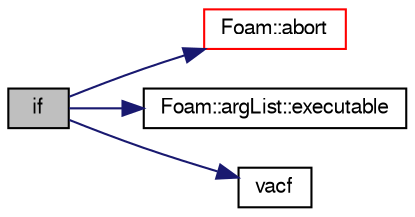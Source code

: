 digraph "if"
{
  bgcolor="transparent";
  edge [fontname="FreeSans",fontsize="10",labelfontname="FreeSans",labelfontsize="10"];
  node [fontname="FreeSans",fontsize="10",shape=record];
  rankdir="LR";
  Node1 [label="if",height=0.2,width=0.4,color="black", fillcolor="grey75", style="filled" fontcolor="black"];
  Node1 -> Node2 [color="midnightblue",fontsize="10",style="solid",fontname="FreeSans"];
  Node2 [label="Foam::abort",height=0.2,width=0.4,color="red",URL="$a10237.html#a447107a607d03e417307c203fa5fb44b"];
  Node1 -> Node3 [color="midnightblue",fontsize="10",style="solid",fontname="FreeSans"];
  Node3 [label="Foam::argList::executable",height=0.2,width=0.4,color="black",URL="$a00060.html#a9309e42e0cec08c773ed35e24c85ba9c",tooltip="Name of executable without the path. "];
  Node1 -> Node4 [color="midnightblue",fontsize="10",style="solid",fontname="FreeSans"];
  Node4 [label="vacf",height=0.2,width=0.4,color="black",URL="$a06432.html#a76b5c6547137721fc28951ed65b9a05c"];
}
